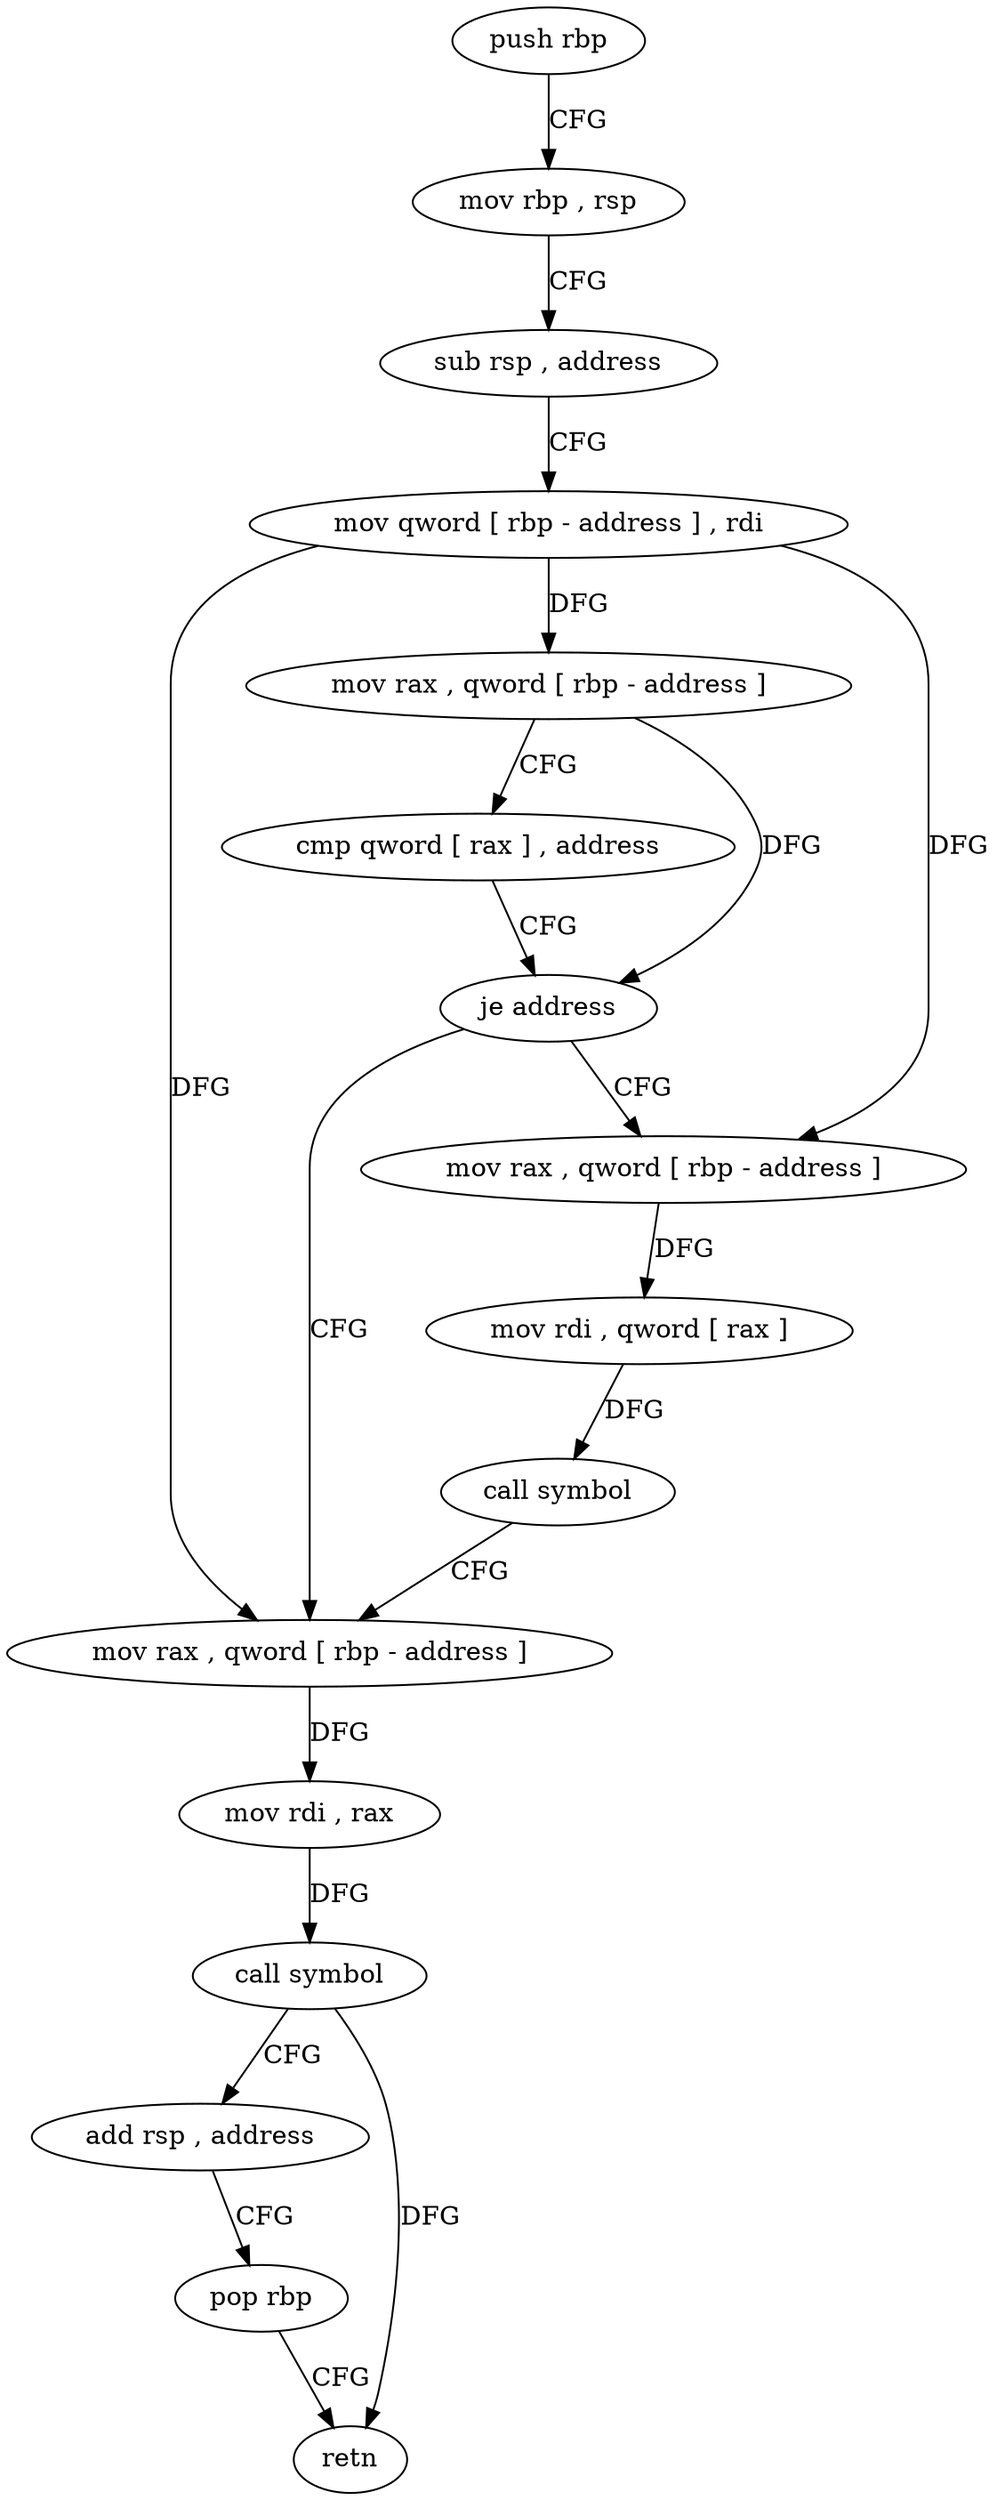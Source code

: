 digraph "func" {
"137904" [label = "push rbp" ]
"137905" [label = "mov rbp , rsp" ]
"137908" [label = "sub rsp , address" ]
"137912" [label = "mov qword [ rbp - address ] , rdi" ]
"137916" [label = "mov rax , qword [ rbp - address ]" ]
"137920" [label = "cmp qword [ rax ] , address" ]
"137924" [label = "je address" ]
"137942" [label = "mov rax , qword [ rbp - address ]" ]
"137930" [label = "mov rax , qword [ rbp - address ]" ]
"137946" [label = "mov rdi , rax" ]
"137949" [label = "call symbol" ]
"137954" [label = "add rsp , address" ]
"137958" [label = "pop rbp" ]
"137959" [label = "retn" ]
"137934" [label = "mov rdi , qword [ rax ]" ]
"137937" [label = "call symbol" ]
"137904" -> "137905" [ label = "CFG" ]
"137905" -> "137908" [ label = "CFG" ]
"137908" -> "137912" [ label = "CFG" ]
"137912" -> "137916" [ label = "DFG" ]
"137912" -> "137942" [ label = "DFG" ]
"137912" -> "137930" [ label = "DFG" ]
"137916" -> "137920" [ label = "CFG" ]
"137916" -> "137924" [ label = "DFG" ]
"137920" -> "137924" [ label = "CFG" ]
"137924" -> "137942" [ label = "CFG" ]
"137924" -> "137930" [ label = "CFG" ]
"137942" -> "137946" [ label = "DFG" ]
"137930" -> "137934" [ label = "DFG" ]
"137946" -> "137949" [ label = "DFG" ]
"137949" -> "137954" [ label = "CFG" ]
"137949" -> "137959" [ label = "DFG" ]
"137954" -> "137958" [ label = "CFG" ]
"137958" -> "137959" [ label = "CFG" ]
"137934" -> "137937" [ label = "DFG" ]
"137937" -> "137942" [ label = "CFG" ]
}
